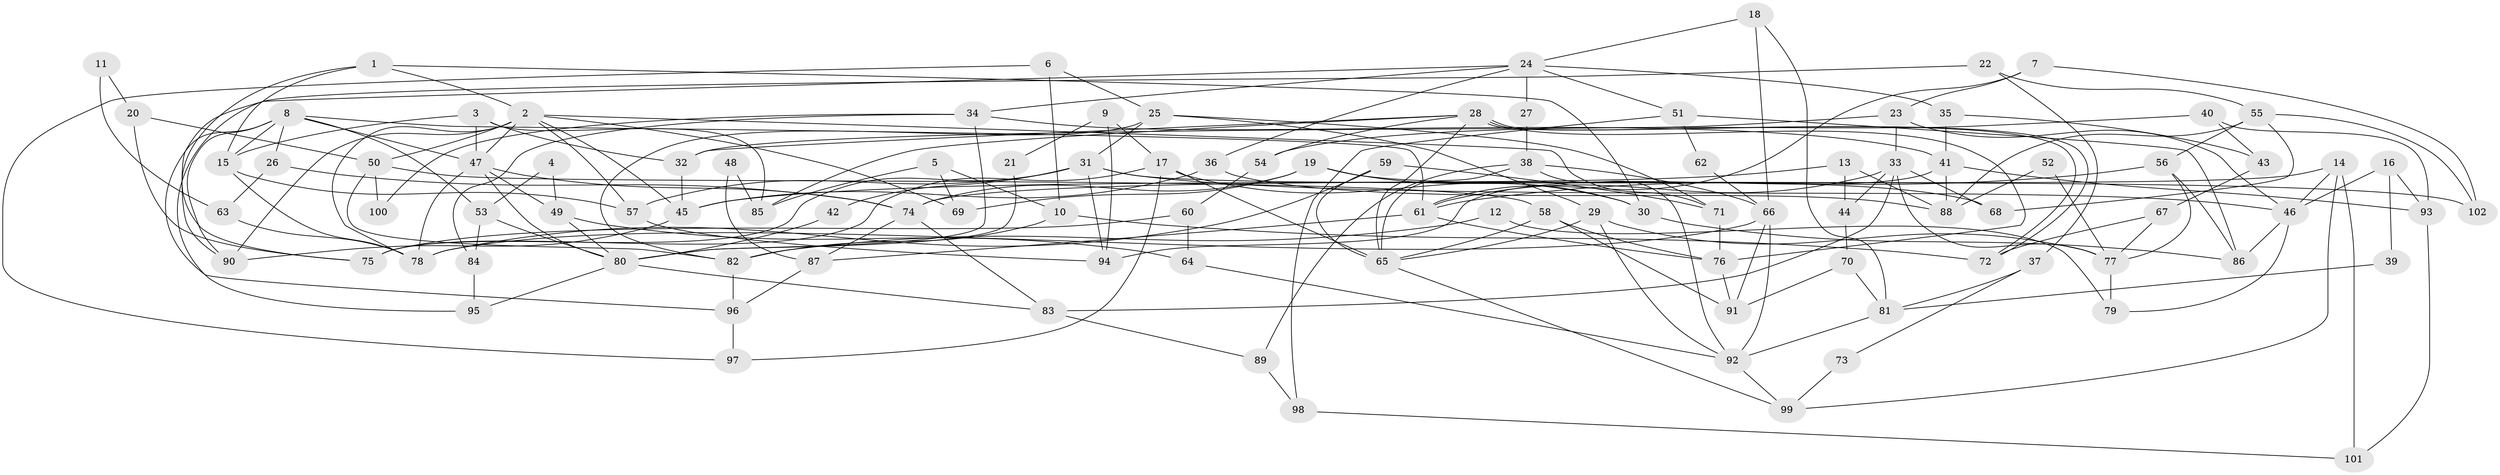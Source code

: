 // Generated by graph-tools (version 1.1) at 2025/14/03/09/25 04:14:51]
// undirected, 102 vertices, 204 edges
graph export_dot {
graph [start="1"]
  node [color=gray90,style=filled];
  1;
  2;
  3;
  4;
  5;
  6;
  7;
  8;
  9;
  10;
  11;
  12;
  13;
  14;
  15;
  16;
  17;
  18;
  19;
  20;
  21;
  22;
  23;
  24;
  25;
  26;
  27;
  28;
  29;
  30;
  31;
  32;
  33;
  34;
  35;
  36;
  37;
  38;
  39;
  40;
  41;
  42;
  43;
  44;
  45;
  46;
  47;
  48;
  49;
  50;
  51;
  52;
  53;
  54;
  55;
  56;
  57;
  58;
  59;
  60;
  61;
  62;
  63;
  64;
  65;
  66;
  67;
  68;
  69;
  70;
  71;
  72;
  73;
  74;
  75;
  76;
  77;
  78;
  79;
  80;
  81;
  82;
  83;
  84;
  85;
  86;
  87;
  88;
  89;
  90;
  91;
  92;
  93;
  94;
  95;
  96;
  97;
  98;
  99;
  100;
  101;
  102;
  1 -- 2;
  1 -- 30;
  1 -- 15;
  1 -- 75;
  2 -- 47;
  2 -- 71;
  2 -- 45;
  2 -- 50;
  2 -- 57;
  2 -- 69;
  2 -- 78;
  2 -- 90;
  3 -- 15;
  3 -- 32;
  3 -- 47;
  3 -- 85;
  4 -- 53;
  4 -- 49;
  5 -- 85;
  5 -- 69;
  5 -- 10;
  6 -- 97;
  6 -- 10;
  6 -- 25;
  7 -- 61;
  7 -- 23;
  7 -- 102;
  8 -- 15;
  8 -- 47;
  8 -- 26;
  8 -- 53;
  8 -- 61;
  8 -- 90;
  8 -- 96;
  9 -- 17;
  9 -- 94;
  9 -- 21;
  10 -- 82;
  10 -- 72;
  11 -- 63;
  11 -- 20;
  12 -- 82;
  12 -- 79;
  13 -- 45;
  13 -- 88;
  13 -- 44;
  14 -- 99;
  14 -- 46;
  14 -- 74;
  14 -- 101;
  15 -- 57;
  15 -- 78;
  16 -- 93;
  16 -- 46;
  16 -- 39;
  17 -- 75;
  17 -- 65;
  17 -- 30;
  17 -- 97;
  18 -- 81;
  18 -- 66;
  18 -- 24;
  19 -- 74;
  19 -- 30;
  19 -- 68;
  19 -- 69;
  20 -- 75;
  20 -- 50;
  21 -- 80;
  22 -- 55;
  22 -- 90;
  22 -- 37;
  23 -- 32;
  23 -- 33;
  23 -- 46;
  24 -- 34;
  24 -- 27;
  24 -- 35;
  24 -- 36;
  24 -- 51;
  24 -- 95;
  25 -- 82;
  25 -- 29;
  25 -- 31;
  25 -- 71;
  26 -- 74;
  26 -- 63;
  27 -- 38;
  28 -- 72;
  28 -- 72;
  28 -- 76;
  28 -- 32;
  28 -- 54;
  28 -- 65;
  28 -- 85;
  29 -- 77;
  29 -- 65;
  29 -- 92;
  30 -- 86;
  31 -- 102;
  31 -- 42;
  31 -- 46;
  31 -- 57;
  31 -- 75;
  31 -- 94;
  32 -- 45;
  33 -- 61;
  33 -- 83;
  33 -- 44;
  33 -- 68;
  33 -- 77;
  34 -- 41;
  34 -- 80;
  34 -- 84;
  34 -- 100;
  35 -- 41;
  35 -- 43;
  36 -- 45;
  36 -- 88;
  37 -- 81;
  37 -- 73;
  38 -- 92;
  38 -- 65;
  38 -- 66;
  38 -- 89;
  39 -- 81;
  40 -- 93;
  40 -- 54;
  40 -- 43;
  41 -- 94;
  41 -- 88;
  41 -- 93;
  42 -- 80;
  43 -- 67;
  44 -- 70;
  45 -- 90;
  46 -- 79;
  46 -- 86;
  47 -- 78;
  47 -- 49;
  47 -- 74;
  47 -- 80;
  48 -- 87;
  48 -- 85;
  49 -- 80;
  49 -- 64;
  50 -- 58;
  50 -- 82;
  50 -- 100;
  51 -- 86;
  51 -- 62;
  51 -- 98;
  52 -- 77;
  52 -- 88;
  53 -- 84;
  53 -- 80;
  54 -- 60;
  55 -- 56;
  55 -- 68;
  55 -- 88;
  55 -- 102;
  56 -- 77;
  56 -- 61;
  56 -- 86;
  57 -- 94;
  58 -- 65;
  58 -- 76;
  58 -- 91;
  59 -- 65;
  59 -- 78;
  59 -- 71;
  60 -- 64;
  60 -- 75;
  61 -- 76;
  61 -- 87;
  62 -- 66;
  63 -- 78;
  64 -- 92;
  65 -- 99;
  66 -- 78;
  66 -- 91;
  66 -- 92;
  67 -- 72;
  67 -- 77;
  70 -- 91;
  70 -- 81;
  71 -- 76;
  73 -- 99;
  74 -- 83;
  74 -- 87;
  76 -- 91;
  77 -- 79;
  80 -- 83;
  80 -- 95;
  81 -- 92;
  82 -- 96;
  83 -- 89;
  84 -- 95;
  87 -- 96;
  89 -- 98;
  92 -- 99;
  93 -- 101;
  96 -- 97;
  98 -- 101;
}
